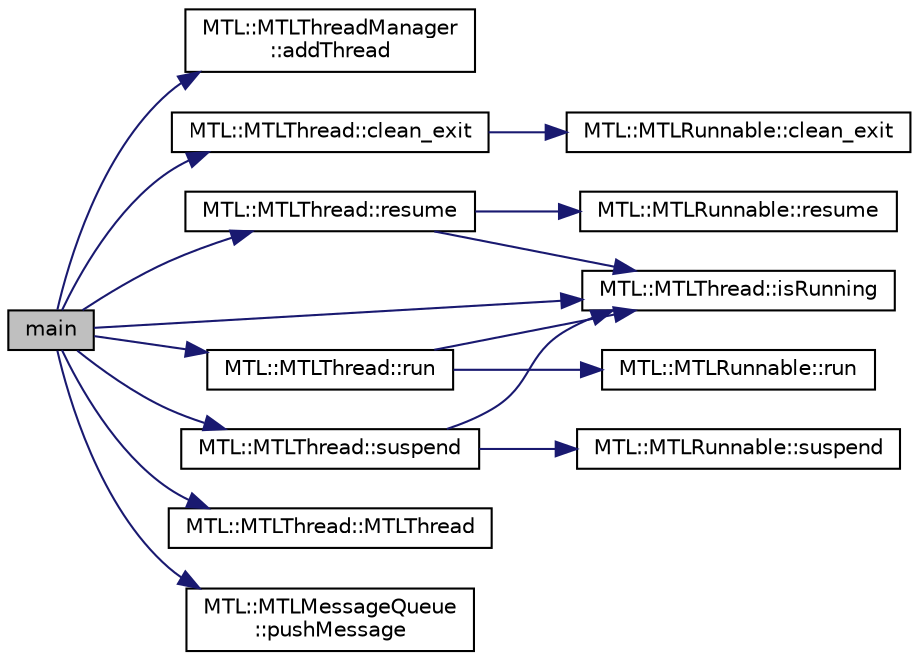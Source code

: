 digraph "main"
{
 // LATEX_PDF_SIZE
  edge [fontname="Helvetica",fontsize="10",labelfontname="Helvetica",labelfontsize="10"];
  node [fontname="Helvetica",fontsize="10",shape=record];
  rankdir="LR";
  Node1 [label="main",height=0.2,width=0.4,color="black", fillcolor="grey75", style="filled", fontcolor="black",tooltip=" "];
  Node1 -> Node2 [color="midnightblue",fontsize="10",style="solid"];
  Node2 [label="MTL::MTLThreadManager\l::addThread",height=0.2,width=0.4,color="black", fillcolor="white", style="filled",URL="$db/def/classMTL_1_1MTLThreadManager.html#acd122b56c2c73e0b80aa0795a2667717",tooltip="Add a thread to the thread manager."];
  Node1 -> Node3 [color="midnightblue",fontsize="10",style="solid"];
  Node3 [label="MTL::MTLThread::clean_exit",height=0.2,width=0.4,color="black", fillcolor="white", style="filled",URL="$dd/df5/classMTL_1_1MTLThread.html#a4e0db8979d8f4559f7d6dda6fa537e61",tooltip="A clean Exit of the Thread."];
  Node3 -> Node4 [color="midnightblue",fontsize="10",style="solid"];
  Node4 [label="MTL::MTLRunnable::clean_exit",height=0.2,width=0.4,color="black", fillcolor="white", style="filled",URL="$d8/da7/classMTL_1_1MTLRunnable.html#a4a3986deafa1d9319b7b581780713f1b",tooltip="A clean Exit of the runnable."];
  Node1 -> Node5 [color="midnightblue",fontsize="10",style="solid"];
  Node5 [label="MTL::MTLThread::isRunning",height=0.2,width=0.4,color="black", fillcolor="white", style="filled",URL="$dd/df5/classMTL_1_1MTLThread.html#aec8cfd545b4830ea113b3f025d8fa83f",tooltip="Check if the thread is running."];
  Node1 -> Node6 [color="midnightblue",fontsize="10",style="solid"];
  Node6 [label="MTL::MTLThread::MTLThread",height=0.2,width=0.4,color="black", fillcolor="white", style="filled",URL="$dd/df5/classMTL_1_1MTLThread.html#a4c5b32a271ce07ba35636bc42db44467",tooltip="Construct a new MTLThread object."];
  Node1 -> Node7 [color="midnightblue",fontsize="10",style="solid"];
  Node7 [label="MTL::MTLMessageQueue\l::pushMessage",height=0.2,width=0.4,color="black", fillcolor="white", style="filled",URL="$d4/d50/classMTL_1_1MTLMessageQueue.html#ac28ac4dacf9e904ea854999abbd2626e",tooltip="Add a message to the queue."];
  Node1 -> Node8 [color="midnightblue",fontsize="10",style="solid"];
  Node8 [label="MTL::MTLThread::resume",height=0.2,width=0.4,color="black", fillcolor="white", style="filled",URL="$dd/df5/classMTL_1_1MTLThread.html#ad62b50a316b512dd10912a08abdd9812",tooltip="Resume the thread."];
  Node8 -> Node5 [color="midnightblue",fontsize="10",style="solid"];
  Node8 -> Node9 [color="midnightblue",fontsize="10",style="solid"];
  Node9 [label="MTL::MTLRunnable::resume",height=0.2,width=0.4,color="black", fillcolor="white", style="filled",URL="$d8/da7/classMTL_1_1MTLRunnable.html#ae33676898719dfa9b8c49103f2097a31",tooltip="Resume the runnable."];
  Node1 -> Node10 [color="midnightblue",fontsize="10",style="solid"];
  Node10 [label="MTL::MTLThread::run",height=0.2,width=0.4,color="black", fillcolor="white", style="filled",URL="$dd/df5/classMTL_1_1MTLThread.html#a2fedbec7c31e994cd79837898833954d",tooltip="Start the thread."];
  Node10 -> Node5 [color="midnightblue",fontsize="10",style="solid"];
  Node10 -> Node11 [color="midnightblue",fontsize="10",style="solid"];
  Node11 [label="MTL::MTLRunnable::run",height=0.2,width=0.4,color="black", fillcolor="white", style="filled",URL="$d8/da7/classMTL_1_1MTLRunnable.html#aace6740637b130b019b9b42a1bf11e02",tooltip="Run the runnable."];
  Node1 -> Node12 [color="midnightblue",fontsize="10",style="solid"];
  Node12 [label="MTL::MTLThread::suspend",height=0.2,width=0.4,color="black", fillcolor="white", style="filled",URL="$dd/df5/classMTL_1_1MTLThread.html#a5ba20becb7f7151d5ff4487ec446cddc",tooltip="Suspend the thread."];
  Node12 -> Node5 [color="midnightblue",fontsize="10",style="solid"];
  Node12 -> Node13 [color="midnightblue",fontsize="10",style="solid"];
  Node13 [label="MTL::MTLRunnable::suspend",height=0.2,width=0.4,color="black", fillcolor="white", style="filled",URL="$d8/da7/classMTL_1_1MTLRunnable.html#a4cb89fd1eee760d5a8acde74c1d5d59e",tooltip="Suspend the runnable."];
}
